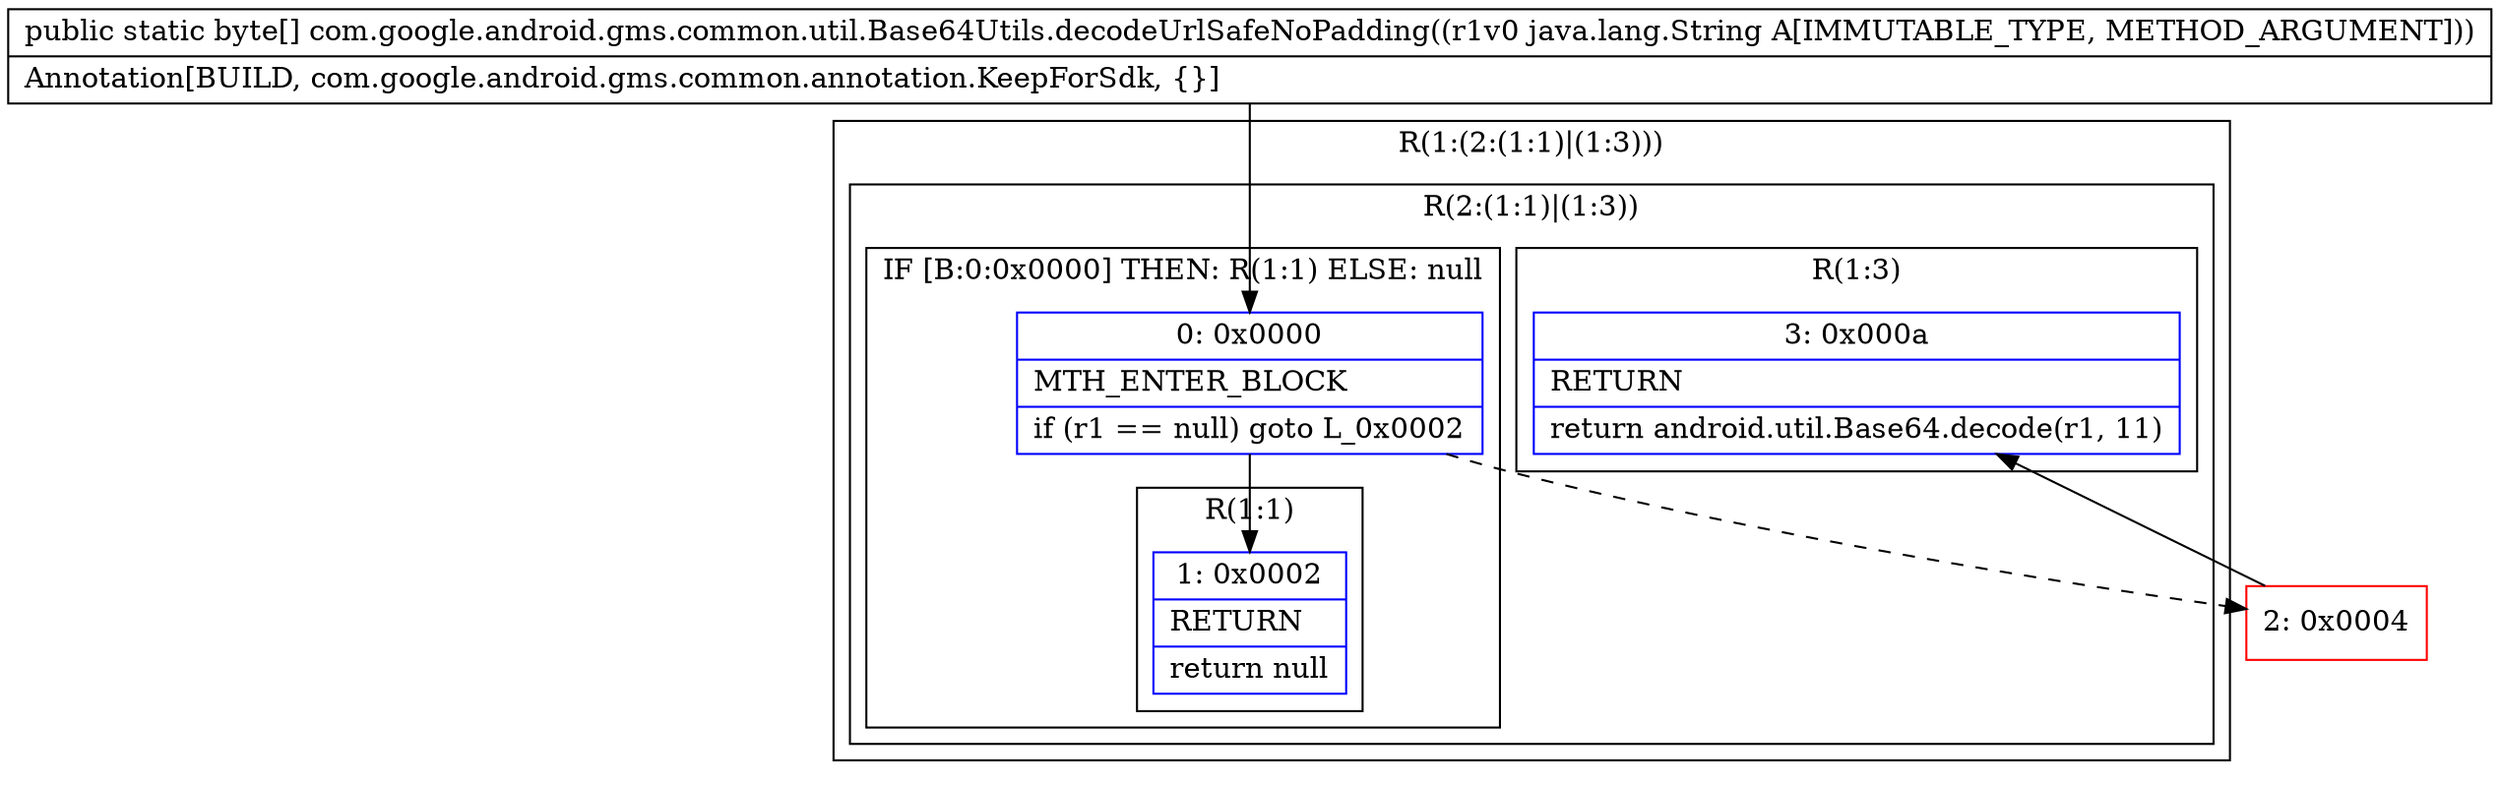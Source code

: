 digraph "CFG forcom.google.android.gms.common.util.Base64Utils.decodeUrlSafeNoPadding(Ljava\/lang\/String;)[B" {
subgraph cluster_Region_1642992882 {
label = "R(1:(2:(1:1)|(1:3)))";
node [shape=record,color=blue];
subgraph cluster_Region_519131383 {
label = "R(2:(1:1)|(1:3))";
node [shape=record,color=blue];
subgraph cluster_IfRegion_1222947310 {
label = "IF [B:0:0x0000] THEN: R(1:1) ELSE: null";
node [shape=record,color=blue];
Node_0 [shape=record,label="{0\:\ 0x0000|MTH_ENTER_BLOCK\l|if (r1 == null) goto L_0x0002\l}"];
subgraph cluster_Region_485070532 {
label = "R(1:1)";
node [shape=record,color=blue];
Node_1 [shape=record,label="{1\:\ 0x0002|RETURN\l|return null\l}"];
}
}
subgraph cluster_Region_229726255 {
label = "R(1:3)";
node [shape=record,color=blue];
Node_3 [shape=record,label="{3\:\ 0x000a|RETURN\l|return android.util.Base64.decode(r1, 11)\l}"];
}
}
}
Node_2 [shape=record,color=red,label="{2\:\ 0x0004}"];
MethodNode[shape=record,label="{public static byte[] com.google.android.gms.common.util.Base64Utils.decodeUrlSafeNoPadding((r1v0 java.lang.String A[IMMUTABLE_TYPE, METHOD_ARGUMENT]))  | Annotation[BUILD, com.google.android.gms.common.annotation.KeepForSdk, \{\}]\l}"];
MethodNode -> Node_0;
Node_0 -> Node_1;
Node_0 -> Node_2[style=dashed];
Node_2 -> Node_3;
}

